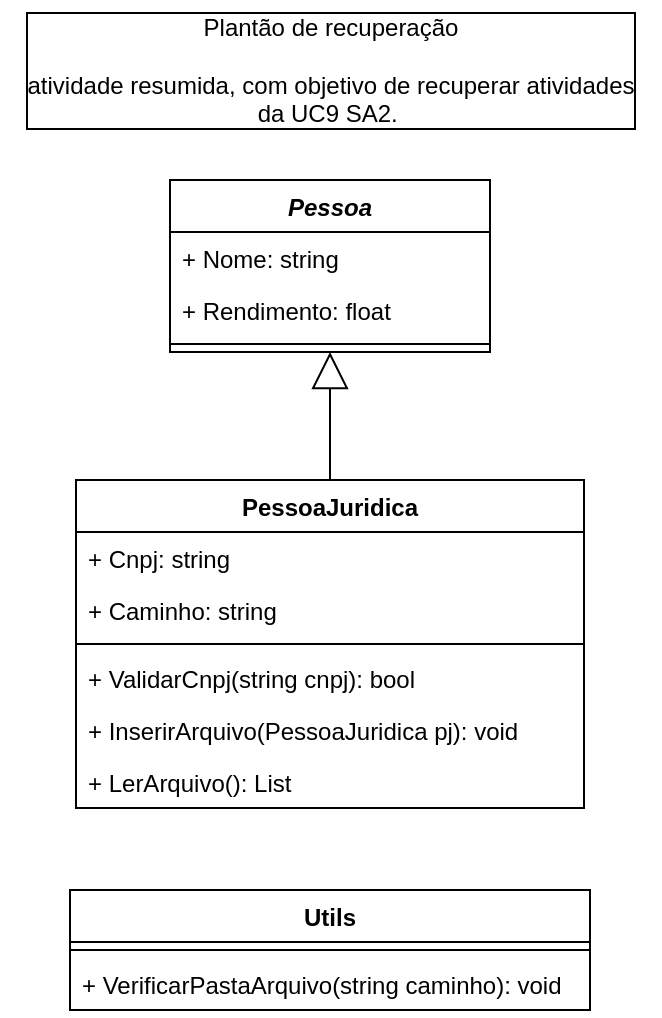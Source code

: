 <mxfile version="20.4.0" type="device"><diagram id="ZvNCbJ1LtDX5VqxgBIxZ" name="Página-1"><mxGraphModel dx="865" dy="476" grid="1" gridSize="10" guides="1" tooltips="1" connect="1" arrows="1" fold="1" page="1" pageScale="1" pageWidth="827" pageHeight="1169" math="0" shadow="0"><root><mxCell id="0"/><mxCell id="1" parent="0"/><mxCell id="QY8VZXxodfWWDtMy9rLq-1" value="Pessoa" style="swimlane;fontStyle=3;align=center;verticalAlign=top;childLayout=stackLayout;horizontal=1;startSize=26;horizontalStack=0;resizeParent=1;resizeParentMax=0;resizeLast=0;collapsible=1;marginBottom=0;" vertex="1" parent="1"><mxGeometry x="334" y="200" width="160" height="86" as="geometry"/></mxCell><mxCell id="QY8VZXxodfWWDtMy9rLq-2" value="+ Nome: string" style="text;strokeColor=none;fillColor=none;align=left;verticalAlign=top;spacingLeft=4;spacingRight=4;overflow=hidden;rotatable=0;points=[[0,0.5],[1,0.5]];portConstraint=eastwest;" vertex="1" parent="QY8VZXxodfWWDtMy9rLq-1"><mxGeometry y="26" width="160" height="26" as="geometry"/></mxCell><mxCell id="QY8VZXxodfWWDtMy9rLq-6" value="+ Rendimento: float" style="text;strokeColor=none;fillColor=none;align=left;verticalAlign=top;spacingLeft=4;spacingRight=4;overflow=hidden;rotatable=0;points=[[0,0.5],[1,0.5]];portConstraint=eastwest;" vertex="1" parent="QY8VZXxodfWWDtMy9rLq-1"><mxGeometry y="52" width="160" height="26" as="geometry"/></mxCell><mxCell id="QY8VZXxodfWWDtMy9rLq-3" value="" style="line;strokeWidth=1;fillColor=none;align=left;verticalAlign=middle;spacingTop=-1;spacingLeft=3;spacingRight=3;rotatable=0;labelPosition=right;points=[];portConstraint=eastwest;strokeColor=inherit;" vertex="1" parent="QY8VZXxodfWWDtMy9rLq-1"><mxGeometry y="78" width="160" height="8" as="geometry"/></mxCell><mxCell id="QY8VZXxodfWWDtMy9rLq-7" value="PessoaJuridica" style="swimlane;fontStyle=1;align=center;verticalAlign=top;childLayout=stackLayout;horizontal=1;startSize=26;horizontalStack=0;resizeParent=1;resizeParentMax=0;resizeLast=0;collapsible=1;marginBottom=0;" vertex="1" parent="1"><mxGeometry x="287" y="350" width="254" height="164" as="geometry"/></mxCell><mxCell id="QY8VZXxodfWWDtMy9rLq-8" value="+ Cnpj: string" style="text;strokeColor=none;fillColor=none;align=left;verticalAlign=top;spacingLeft=4;spacingRight=4;overflow=hidden;rotatable=0;points=[[0,0.5],[1,0.5]];portConstraint=eastwest;" vertex="1" parent="QY8VZXxodfWWDtMy9rLq-7"><mxGeometry y="26" width="254" height="26" as="geometry"/></mxCell><mxCell id="QY8VZXxodfWWDtMy9rLq-11" value="+ Caminho: string" style="text;strokeColor=none;fillColor=none;align=left;verticalAlign=top;spacingLeft=4;spacingRight=4;overflow=hidden;rotatable=0;points=[[0,0.5],[1,0.5]];portConstraint=eastwest;" vertex="1" parent="QY8VZXxodfWWDtMy9rLq-7"><mxGeometry y="52" width="254" height="26" as="geometry"/></mxCell><mxCell id="QY8VZXxodfWWDtMy9rLq-9" value="" style="line;strokeWidth=1;fillColor=none;align=left;verticalAlign=middle;spacingTop=-1;spacingLeft=3;spacingRight=3;rotatable=0;labelPosition=right;points=[];portConstraint=eastwest;strokeColor=inherit;" vertex="1" parent="QY8VZXxodfWWDtMy9rLq-7"><mxGeometry y="78" width="254" height="8" as="geometry"/></mxCell><mxCell id="QY8VZXxodfWWDtMy9rLq-10" value="+ ValidarCnpj(string cnpj): bool" style="text;strokeColor=none;fillColor=none;align=left;verticalAlign=top;spacingLeft=4;spacingRight=4;overflow=hidden;rotatable=0;points=[[0,0.5],[1,0.5]];portConstraint=eastwest;" vertex="1" parent="QY8VZXxodfWWDtMy9rLq-7"><mxGeometry y="86" width="254" height="26" as="geometry"/></mxCell><mxCell id="QY8VZXxodfWWDtMy9rLq-12" value="+ InserirArquivo(PessoaJuridica pj): void" style="text;strokeColor=none;fillColor=none;align=left;verticalAlign=top;spacingLeft=4;spacingRight=4;overflow=hidden;rotatable=0;points=[[0,0.5],[1,0.5]];portConstraint=eastwest;" vertex="1" parent="QY8VZXxodfWWDtMy9rLq-7"><mxGeometry y="112" width="254" height="26" as="geometry"/></mxCell><mxCell id="QY8VZXxodfWWDtMy9rLq-13" value="+ LerArquivo(): List" style="text;strokeColor=none;fillColor=none;align=left;verticalAlign=top;spacingLeft=4;spacingRight=4;overflow=hidden;rotatable=0;points=[[0,0.5],[1,0.5]];portConstraint=eastwest;" vertex="1" parent="QY8VZXxodfWWDtMy9rLq-7"><mxGeometry y="138" width="254" height="26" as="geometry"/></mxCell><mxCell id="QY8VZXxodfWWDtMy9rLq-14" value="" style="endArrow=block;endSize=16;endFill=0;html=1;rounded=0;exitX=0.5;exitY=0;exitDx=0;exitDy=0;entryX=0.5;entryY=1;entryDx=0;entryDy=0;" edge="1" parent="1" source="QY8VZXxodfWWDtMy9rLq-7" target="QY8VZXxodfWWDtMy9rLq-1"><mxGeometry width="160" relative="1" as="geometry"><mxPoint x="440" y="370" as="sourcePoint"/><mxPoint x="600" y="370" as="targetPoint"/></mxGeometry></mxCell><mxCell id="QY8VZXxodfWWDtMy9rLq-15" value="Utils" style="swimlane;fontStyle=1;align=center;verticalAlign=top;childLayout=stackLayout;horizontal=1;startSize=26;horizontalStack=0;resizeParent=1;resizeParentMax=0;resizeLast=0;collapsible=1;marginBottom=0;" vertex="1" parent="1"><mxGeometry x="284" y="555" width="260" height="60" as="geometry"/></mxCell><mxCell id="QY8VZXxodfWWDtMy9rLq-17" value="" style="line;strokeWidth=1;fillColor=none;align=left;verticalAlign=middle;spacingTop=-1;spacingLeft=3;spacingRight=3;rotatable=0;labelPosition=right;points=[];portConstraint=eastwest;strokeColor=inherit;" vertex="1" parent="QY8VZXxodfWWDtMy9rLq-15"><mxGeometry y="26" width="260" height="8" as="geometry"/></mxCell><mxCell id="QY8VZXxodfWWDtMy9rLq-18" value="+ VerificarPastaArquivo(string caminho): void" style="text;strokeColor=none;fillColor=none;align=left;verticalAlign=top;spacingLeft=4;spacingRight=4;overflow=hidden;rotatable=0;points=[[0,0.5],[1,0.5]];portConstraint=eastwest;" vertex="1" parent="QY8VZXxodfWWDtMy9rLq-15"><mxGeometry y="34" width="260" height="26" as="geometry"/></mxCell><mxCell id="QY8VZXxodfWWDtMy9rLq-19" value="Plantão de recuperação&lt;br&gt;&lt;br&gt;atividade resumida, com objetivo de recuperar atividades&lt;br&gt;da UC9 SA2.&amp;nbsp;" style="text;html=1;align=center;verticalAlign=middle;resizable=0;points=[];autosize=1;strokeColor=none;fillColor=none;labelBorderColor=default;" vertex="1" parent="1"><mxGeometry x="249" y="110" width="330" height="70" as="geometry"/></mxCell></root></mxGraphModel></diagram></mxfile>